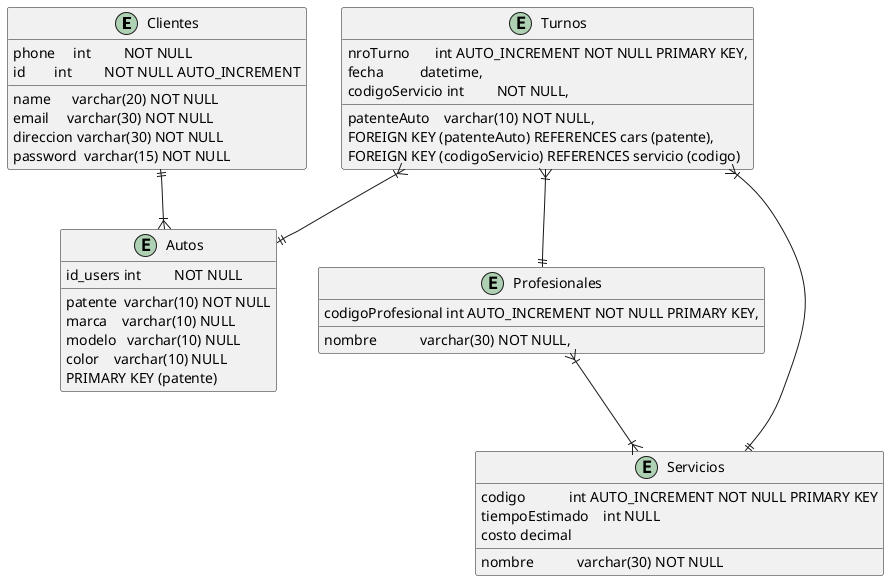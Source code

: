 @startuml

Entity Clientes {
    name      varchar(20) NOT NULL
    email     varchar(30) NOT NULL
    phone     int         NOT NULL
    direccion varchar(30) NOT NULL
    password  varchar(15) NOT NULL
    id        int         NOT NULL AUTO_INCREMENT
}

Entity Autos {
    patente  varchar(10) NOT NULL
    marca    varchar(10) NULL
    modelo   varchar(10) NULL
    color    varchar(10) NULL
    PRIMARY KEY (patente)
    id_users int         NOT NULL
}

Entity Profesionales {
    codigoProfesional int AUTO_INCREMENT NOT NULL PRIMARY KEY,
    nombre            varchar(30) NOT NULL,
}

Entity Servicios {
    codigo            int AUTO_INCREMENT NOT NULL PRIMARY KEY
    nombre            varchar(30) NOT NULL
    tiempoEstimado    int NULL
    costo decimal
}

Entity Turnos {
    nroTurno       int AUTO_INCREMENT NOT NULL PRIMARY KEY,
    fecha          datetime,
    patenteAuto    varchar(10) NOT NULL,
    codigoServicio int         NOT NULL,
    FOREIGN KEY (patenteAuto) REFERENCES cars (patente),
    FOREIGN KEY (codigoServicio) REFERENCES servicio (codigo)
}

Clientes ||--|{ Autos
Profesionales }|--|{ Servicios
Turnos }|--|| Servicios
Turnos }|--|| Profesionales
Turnos }|--|| Autos

@enduml